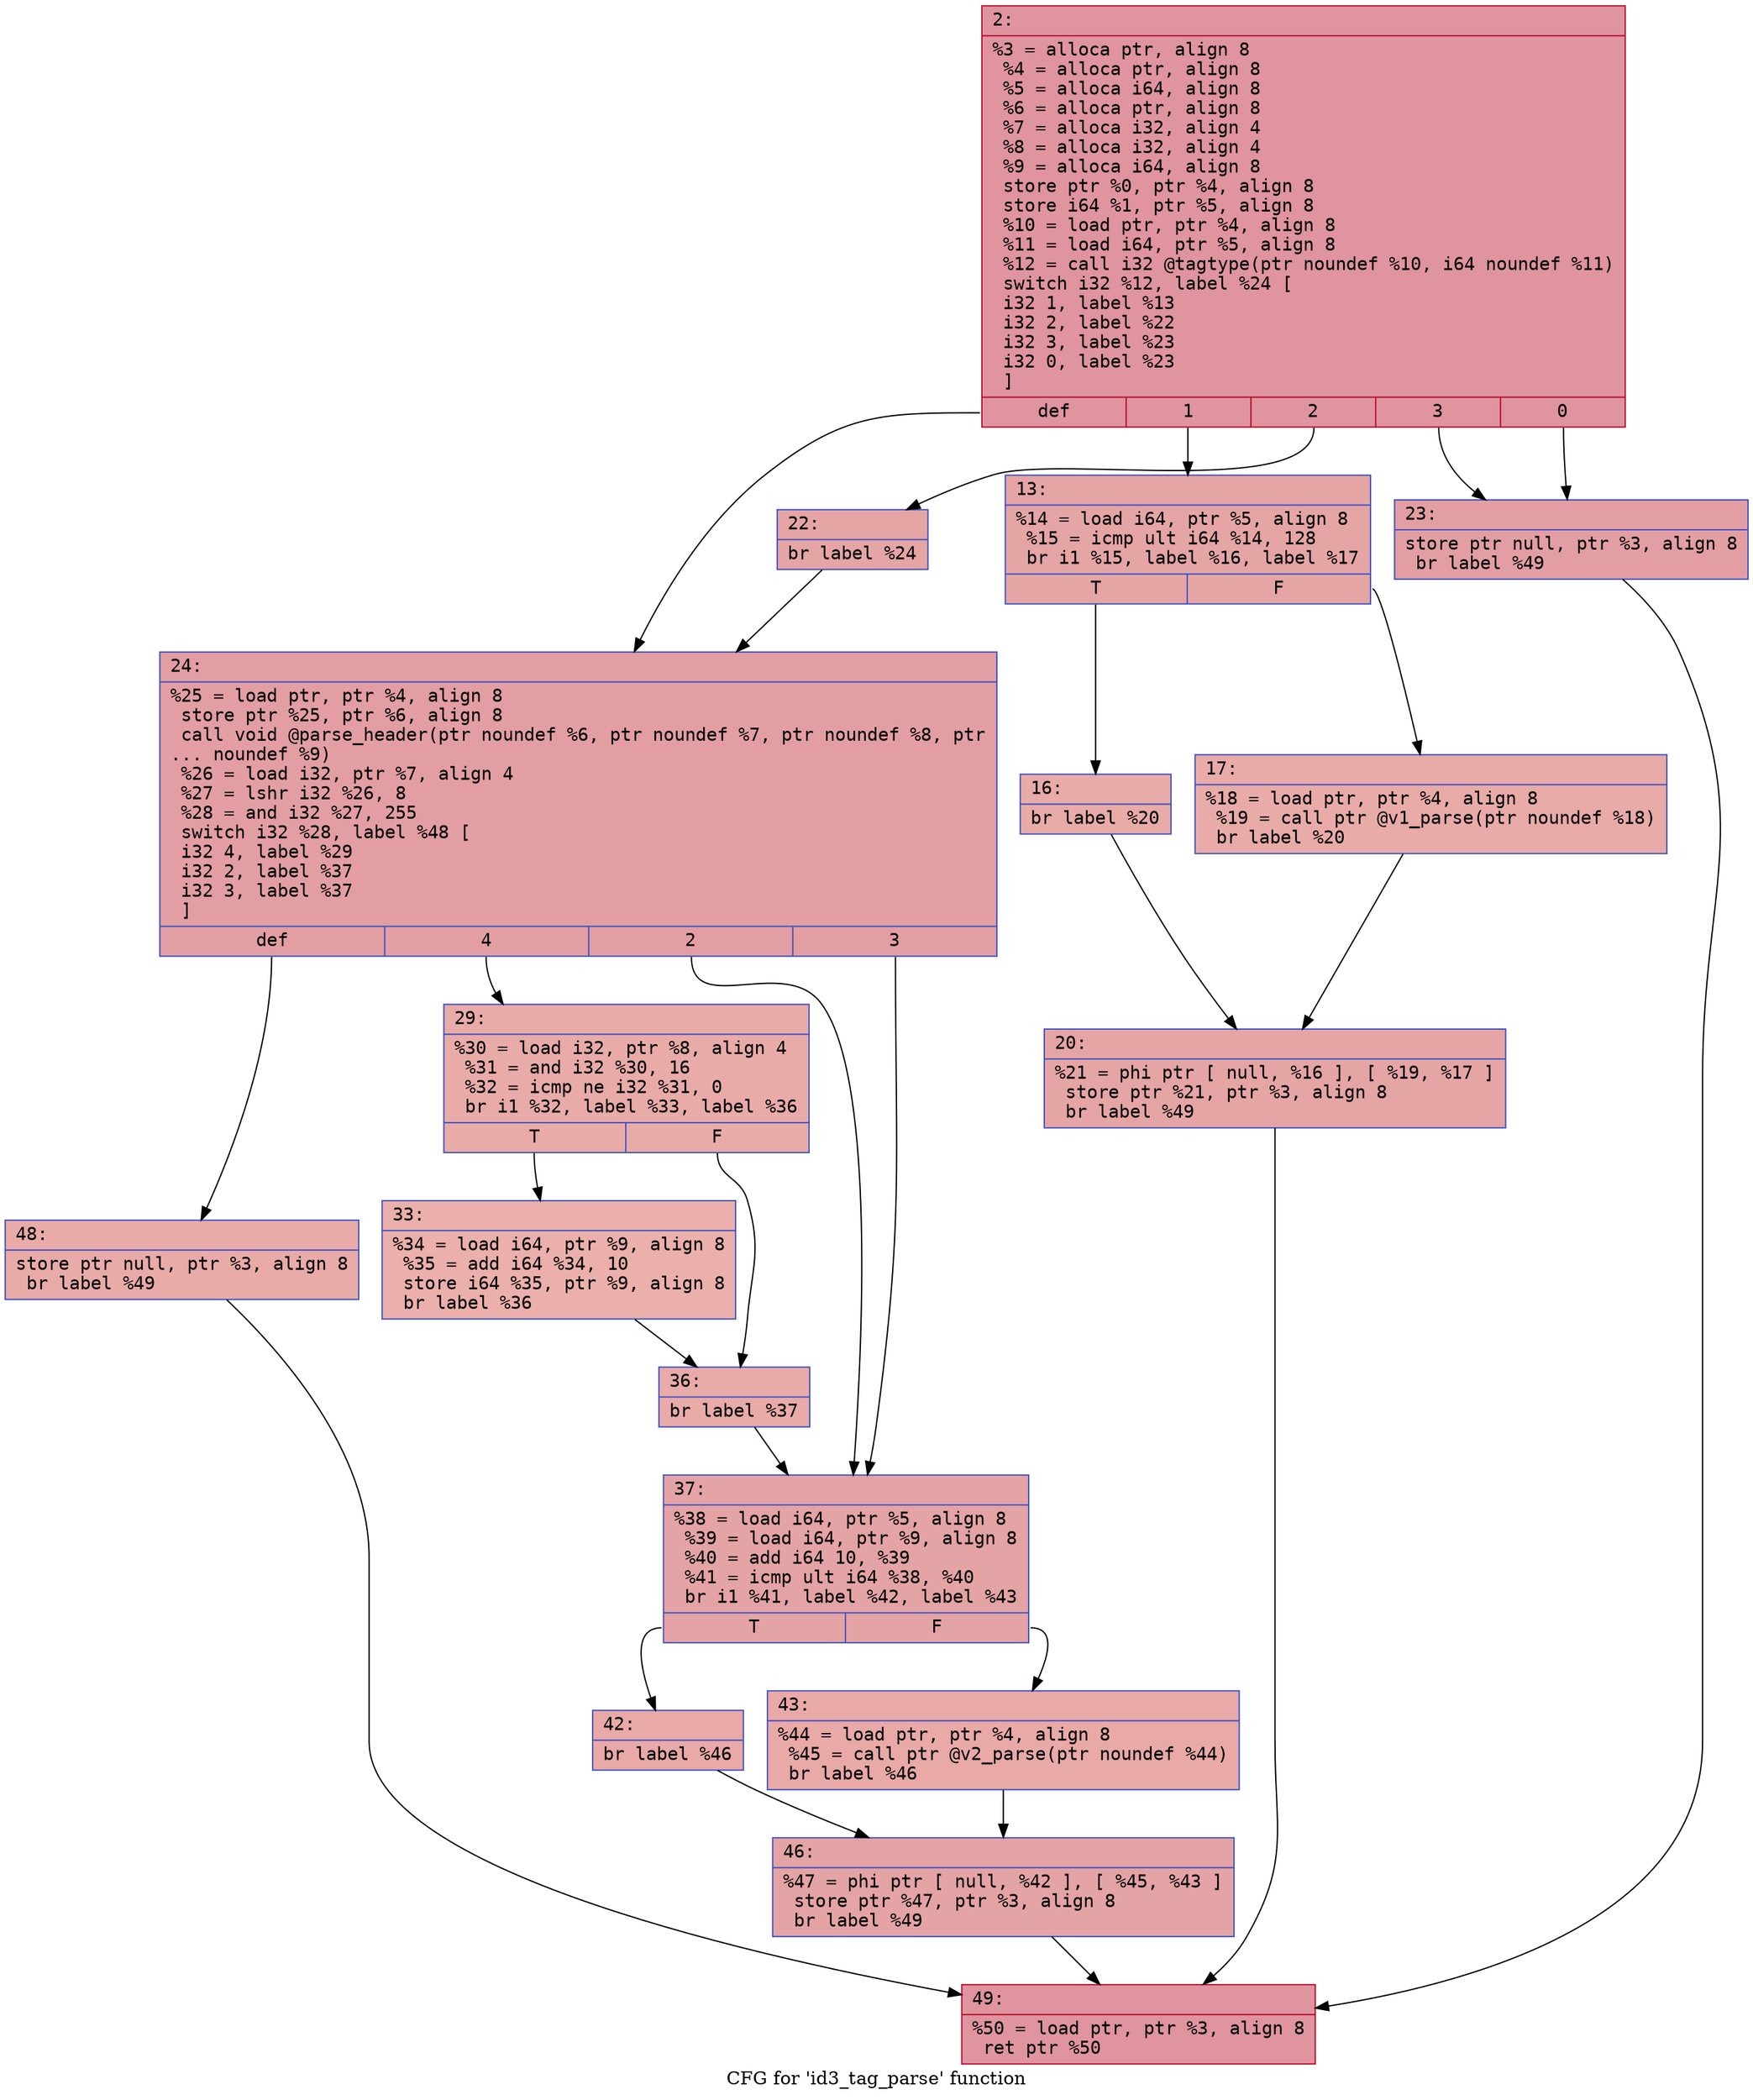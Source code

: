 digraph "CFG for 'id3_tag_parse' function" {
	label="CFG for 'id3_tag_parse' function";

	Node0x600001494410 [shape=record,color="#b70d28ff", style=filled, fillcolor="#b70d2870" fontname="Courier",label="{2:\l|  %3 = alloca ptr, align 8\l  %4 = alloca ptr, align 8\l  %5 = alloca i64, align 8\l  %6 = alloca ptr, align 8\l  %7 = alloca i32, align 4\l  %8 = alloca i32, align 4\l  %9 = alloca i64, align 8\l  store ptr %0, ptr %4, align 8\l  store i64 %1, ptr %5, align 8\l  %10 = load ptr, ptr %4, align 8\l  %11 = load i64, ptr %5, align 8\l  %12 = call i32 @tagtype(ptr noundef %10, i64 noundef %11)\l  switch i32 %12, label %24 [\l    i32 1, label %13\l    i32 2, label %22\l    i32 3, label %23\l    i32 0, label %23\l  ]\l|{<s0>def|<s1>1|<s2>2|<s3>3|<s4>0}}"];
	Node0x600001494410:s0 -> Node0x600001494640[tooltip="2 -> 24\nProbability 20.00%" ];
	Node0x600001494410:s1 -> Node0x600001494460[tooltip="2 -> 13\nProbability 20.00%" ];
	Node0x600001494410:s2 -> Node0x6000014945a0[tooltip="2 -> 22\nProbability 20.00%" ];
	Node0x600001494410:s3 -> Node0x6000014945f0[tooltip="2 -> 23\nProbability 40.00%" ];
	Node0x600001494410:s4 -> Node0x6000014945f0[tooltip="2 -> 23\nProbability 40.00%" ];
	Node0x600001494460 [shape=record,color="#3d50c3ff", style=filled, fillcolor="#c5333470" fontname="Courier",label="{13:\l|  %14 = load i64, ptr %5, align 8\l  %15 = icmp ult i64 %14, 128\l  br i1 %15, label %16, label %17\l|{<s0>T|<s1>F}}"];
	Node0x600001494460:s0 -> Node0x6000014944b0[tooltip="13 -> 16\nProbability 50.00%" ];
	Node0x600001494460:s1 -> Node0x600001494500[tooltip="13 -> 17\nProbability 50.00%" ];
	Node0x6000014944b0 [shape=record,color="#3d50c3ff", style=filled, fillcolor="#cc403a70" fontname="Courier",label="{16:\l|  br label %20\l}"];
	Node0x6000014944b0 -> Node0x600001494550[tooltip="16 -> 20\nProbability 100.00%" ];
	Node0x600001494500 [shape=record,color="#3d50c3ff", style=filled, fillcolor="#cc403a70" fontname="Courier",label="{17:\l|  %18 = load ptr, ptr %4, align 8\l  %19 = call ptr @v1_parse(ptr noundef %18)\l  br label %20\l}"];
	Node0x600001494500 -> Node0x600001494550[tooltip="17 -> 20\nProbability 100.00%" ];
	Node0x600001494550 [shape=record,color="#3d50c3ff", style=filled, fillcolor="#c5333470" fontname="Courier",label="{20:\l|  %21 = phi ptr [ null, %16 ], [ %19, %17 ]\l  store ptr %21, ptr %3, align 8\l  br label %49\l}"];
	Node0x600001494550 -> Node0x600001494910[tooltip="20 -> 49\nProbability 100.00%" ];
	Node0x6000014945a0 [shape=record,color="#3d50c3ff", style=filled, fillcolor="#c5333470" fontname="Courier",label="{22:\l|  br label %24\l}"];
	Node0x6000014945a0 -> Node0x600001494640[tooltip="22 -> 24\nProbability 100.00%" ];
	Node0x6000014945f0 [shape=record,color="#3d50c3ff", style=filled, fillcolor="#be242e70" fontname="Courier",label="{23:\l|  store ptr null, ptr %3, align 8\l  br label %49\l}"];
	Node0x6000014945f0 -> Node0x600001494910[tooltip="23 -> 49\nProbability 100.00%" ];
	Node0x600001494640 [shape=record,color="#3d50c3ff", style=filled, fillcolor="#be242e70" fontname="Courier",label="{24:\l|  %25 = load ptr, ptr %4, align 8\l  store ptr %25, ptr %6, align 8\l  call void @parse_header(ptr noundef %6, ptr noundef %7, ptr noundef %8, ptr\l... noundef %9)\l  %26 = load i32, ptr %7, align 4\l  %27 = lshr i32 %26, 8\l  %28 = and i32 %27, 255\l  switch i32 %28, label %48 [\l    i32 4, label %29\l    i32 2, label %37\l    i32 3, label %37\l  ]\l|{<s0>def|<s1>4|<s2>2|<s3>3}}"];
	Node0x600001494640:s0 -> Node0x6000014948c0[tooltip="24 -> 48\nProbability 25.00%" ];
	Node0x600001494640:s1 -> Node0x600001494690[tooltip="24 -> 29\nProbability 25.00%" ];
	Node0x600001494640:s2 -> Node0x600001494780[tooltip="24 -> 37\nProbability 50.00%" ];
	Node0x600001494640:s3 -> Node0x600001494780[tooltip="24 -> 37\nProbability 50.00%" ];
	Node0x600001494690 [shape=record,color="#3d50c3ff", style=filled, fillcolor="#cc403a70" fontname="Courier",label="{29:\l|  %30 = load i32, ptr %8, align 4\l  %31 = and i32 %30, 16\l  %32 = icmp ne i32 %31, 0\l  br i1 %32, label %33, label %36\l|{<s0>T|<s1>F}}"];
	Node0x600001494690:s0 -> Node0x6000014946e0[tooltip="29 -> 33\nProbability 50.00%" ];
	Node0x600001494690:s1 -> Node0x600001494730[tooltip="29 -> 36\nProbability 50.00%" ];
	Node0x6000014946e0 [shape=record,color="#3d50c3ff", style=filled, fillcolor="#d24b4070" fontname="Courier",label="{33:\l|  %34 = load i64, ptr %9, align 8\l  %35 = add i64 %34, 10\l  store i64 %35, ptr %9, align 8\l  br label %36\l}"];
	Node0x6000014946e0 -> Node0x600001494730[tooltip="33 -> 36\nProbability 100.00%" ];
	Node0x600001494730 [shape=record,color="#3d50c3ff", style=filled, fillcolor="#cc403a70" fontname="Courier",label="{36:\l|  br label %37\l}"];
	Node0x600001494730 -> Node0x600001494780[tooltip="36 -> 37\nProbability 100.00%" ];
	Node0x600001494780 [shape=record,color="#3d50c3ff", style=filled, fillcolor="#c32e3170" fontname="Courier",label="{37:\l|  %38 = load i64, ptr %5, align 8\l  %39 = load i64, ptr %9, align 8\l  %40 = add i64 10, %39\l  %41 = icmp ult i64 %38, %40\l  br i1 %41, label %42, label %43\l|{<s0>T|<s1>F}}"];
	Node0x600001494780:s0 -> Node0x6000014947d0[tooltip="37 -> 42\nProbability 50.00%" ];
	Node0x600001494780:s1 -> Node0x600001494820[tooltip="37 -> 43\nProbability 50.00%" ];
	Node0x6000014947d0 [shape=record,color="#3d50c3ff", style=filled, fillcolor="#ca3b3770" fontname="Courier",label="{42:\l|  br label %46\l}"];
	Node0x6000014947d0 -> Node0x600001494870[tooltip="42 -> 46\nProbability 100.00%" ];
	Node0x600001494820 [shape=record,color="#3d50c3ff", style=filled, fillcolor="#ca3b3770" fontname="Courier",label="{43:\l|  %44 = load ptr, ptr %4, align 8\l  %45 = call ptr @v2_parse(ptr noundef %44)\l  br label %46\l}"];
	Node0x600001494820 -> Node0x600001494870[tooltip="43 -> 46\nProbability 100.00%" ];
	Node0x600001494870 [shape=record,color="#3d50c3ff", style=filled, fillcolor="#c32e3170" fontname="Courier",label="{46:\l|  %47 = phi ptr [ null, %42 ], [ %45, %43 ]\l  store ptr %47, ptr %3, align 8\l  br label %49\l}"];
	Node0x600001494870 -> Node0x600001494910[tooltip="46 -> 49\nProbability 100.00%" ];
	Node0x6000014948c0 [shape=record,color="#3d50c3ff", style=filled, fillcolor="#cc403a70" fontname="Courier",label="{48:\l|  store ptr null, ptr %3, align 8\l  br label %49\l}"];
	Node0x6000014948c0 -> Node0x600001494910[tooltip="48 -> 49\nProbability 100.00%" ];
	Node0x600001494910 [shape=record,color="#b70d28ff", style=filled, fillcolor="#b70d2870" fontname="Courier",label="{49:\l|  %50 = load ptr, ptr %3, align 8\l  ret ptr %50\l}"];
}
